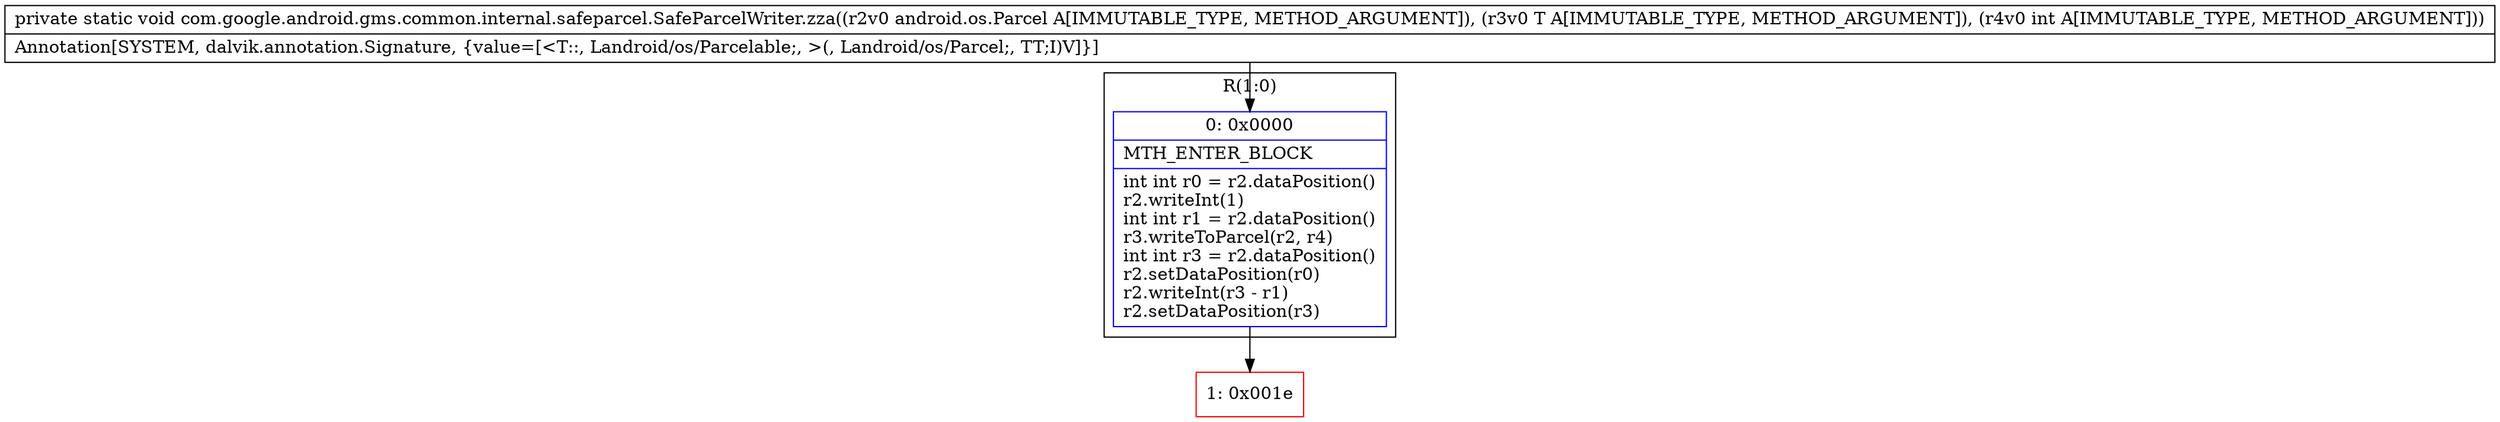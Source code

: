 digraph "CFG forcom.google.android.gms.common.internal.safeparcel.SafeParcelWriter.zza(Landroid\/os\/Parcel;Landroid\/os\/Parcelable;I)V" {
subgraph cluster_Region_509466793 {
label = "R(1:0)";
node [shape=record,color=blue];
Node_0 [shape=record,label="{0\:\ 0x0000|MTH_ENTER_BLOCK\l|int int r0 = r2.dataPosition()\lr2.writeInt(1)\lint int r1 = r2.dataPosition()\lr3.writeToParcel(r2, r4)\lint int r3 = r2.dataPosition()\lr2.setDataPosition(r0)\lr2.writeInt(r3 \- r1)\lr2.setDataPosition(r3)\l}"];
}
Node_1 [shape=record,color=red,label="{1\:\ 0x001e}"];
MethodNode[shape=record,label="{private static void com.google.android.gms.common.internal.safeparcel.SafeParcelWriter.zza((r2v0 android.os.Parcel A[IMMUTABLE_TYPE, METHOD_ARGUMENT]), (r3v0 T A[IMMUTABLE_TYPE, METHOD_ARGUMENT]), (r4v0 int A[IMMUTABLE_TYPE, METHOD_ARGUMENT]))  | Annotation[SYSTEM, dalvik.annotation.Signature, \{value=[\<T::, Landroid\/os\/Parcelable;, \>(, Landroid\/os\/Parcel;, TT;I)V]\}]\l}"];
MethodNode -> Node_0;
Node_0 -> Node_1;
}

